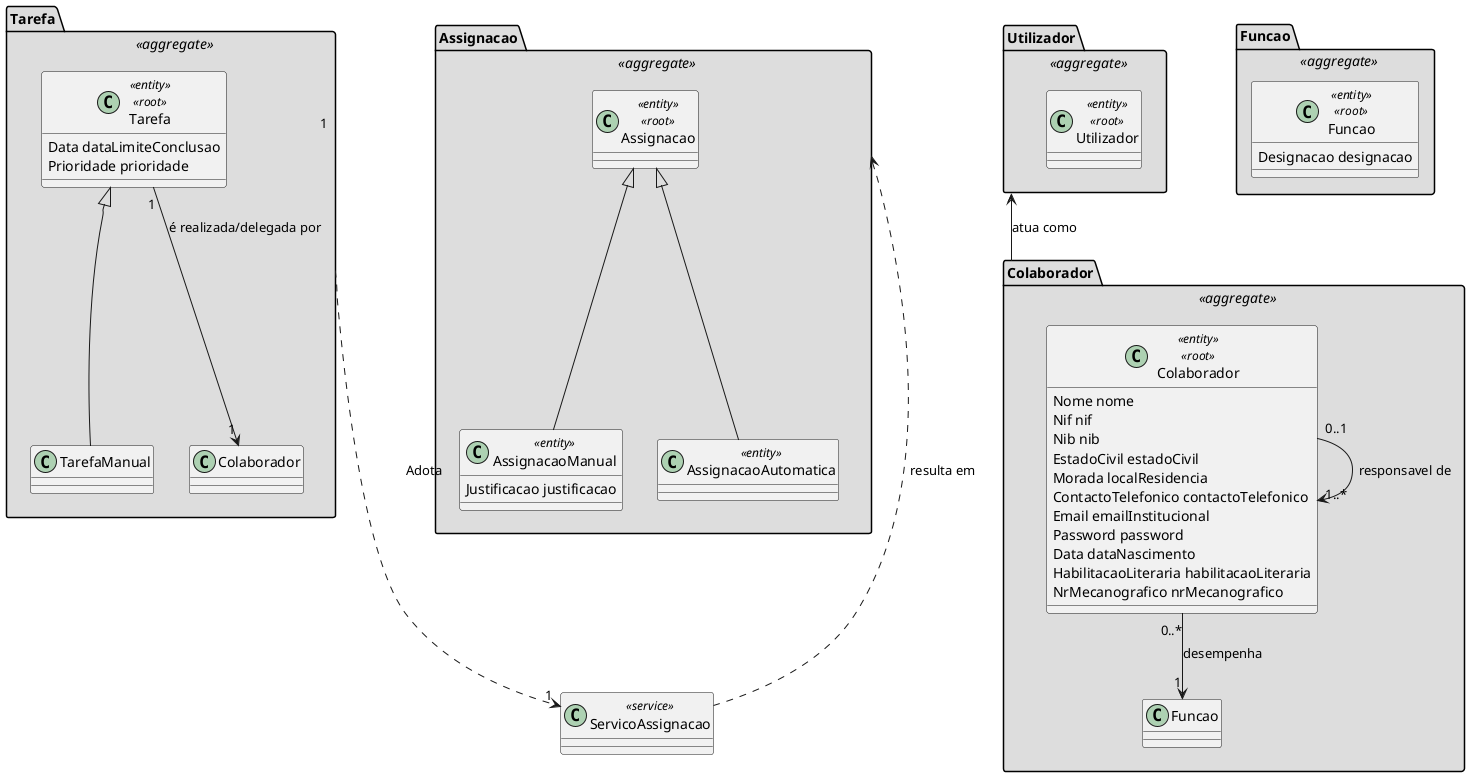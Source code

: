 @startuml


package "Utilizador" <<aggregate>> #DDDDDD {
    class Utilizador <<entity>> <<root>> {

    }   
}


package "Colaborador" <<aggregate>> #DDDDDD {

    class Colaborador <<entity>> <<root>> {
        Nome nome
        Nif nif
        Nib nib
        EstadoCivil estadoCivil
        Morada localResidencia
        ContactoTelefonico contactoTelefonico
        Email emailInstitucional
        Password password
        Data dataNascimento
        HabilitacaoLiteraria habilitacaoLiteraria
        NrMecanografico nrMecanografico
    }    

    Colaborador "0..*" --> "1" Funcao : "desempenha"
    Colaborador "0..1" --> "1..*" Colaborador : "responsavel de"
}

package "Funcao" <<aggregate>> #DDDDDD {

    class Funcao <<entity>> <<root>>{
        Designacao designacao
    }
}

    Utilizador <-- Colaborador : "atua como"

package "Tarefa" <<aggregate>> #DDDDDD {

    class Tarefa <<entity>> <<root>> {
        Data dataLimiteConclusao
        Prioridade prioridade
    }

    class TarefaManual {

    }

    Tarefa <|-- TarefaManual
        Tarefa "1" --> "1" Colaborador : "é realizada/delegada por"
}

class ServicoAssignacao <<service>> {
        
}

    Assignacao <.-- ServicoAssignacao : "resulta em"



package Assignacao <<aggregate>> #DDDDDD {

    class Assignacao <<entity>><<root>> {
        
    }

    class AssignacaoManual <<entity>> {
        Justificacao justificacao
    }

    class AssignacaoAutomatica <<entity>> {
        
    }

Assignacao <|-- AssignacaoManual
Assignacao <|-- AssignacaoAutomatica

}

    Tarefa "1" --.> "1" ServicoAssignacao : "Adota"

@enduml